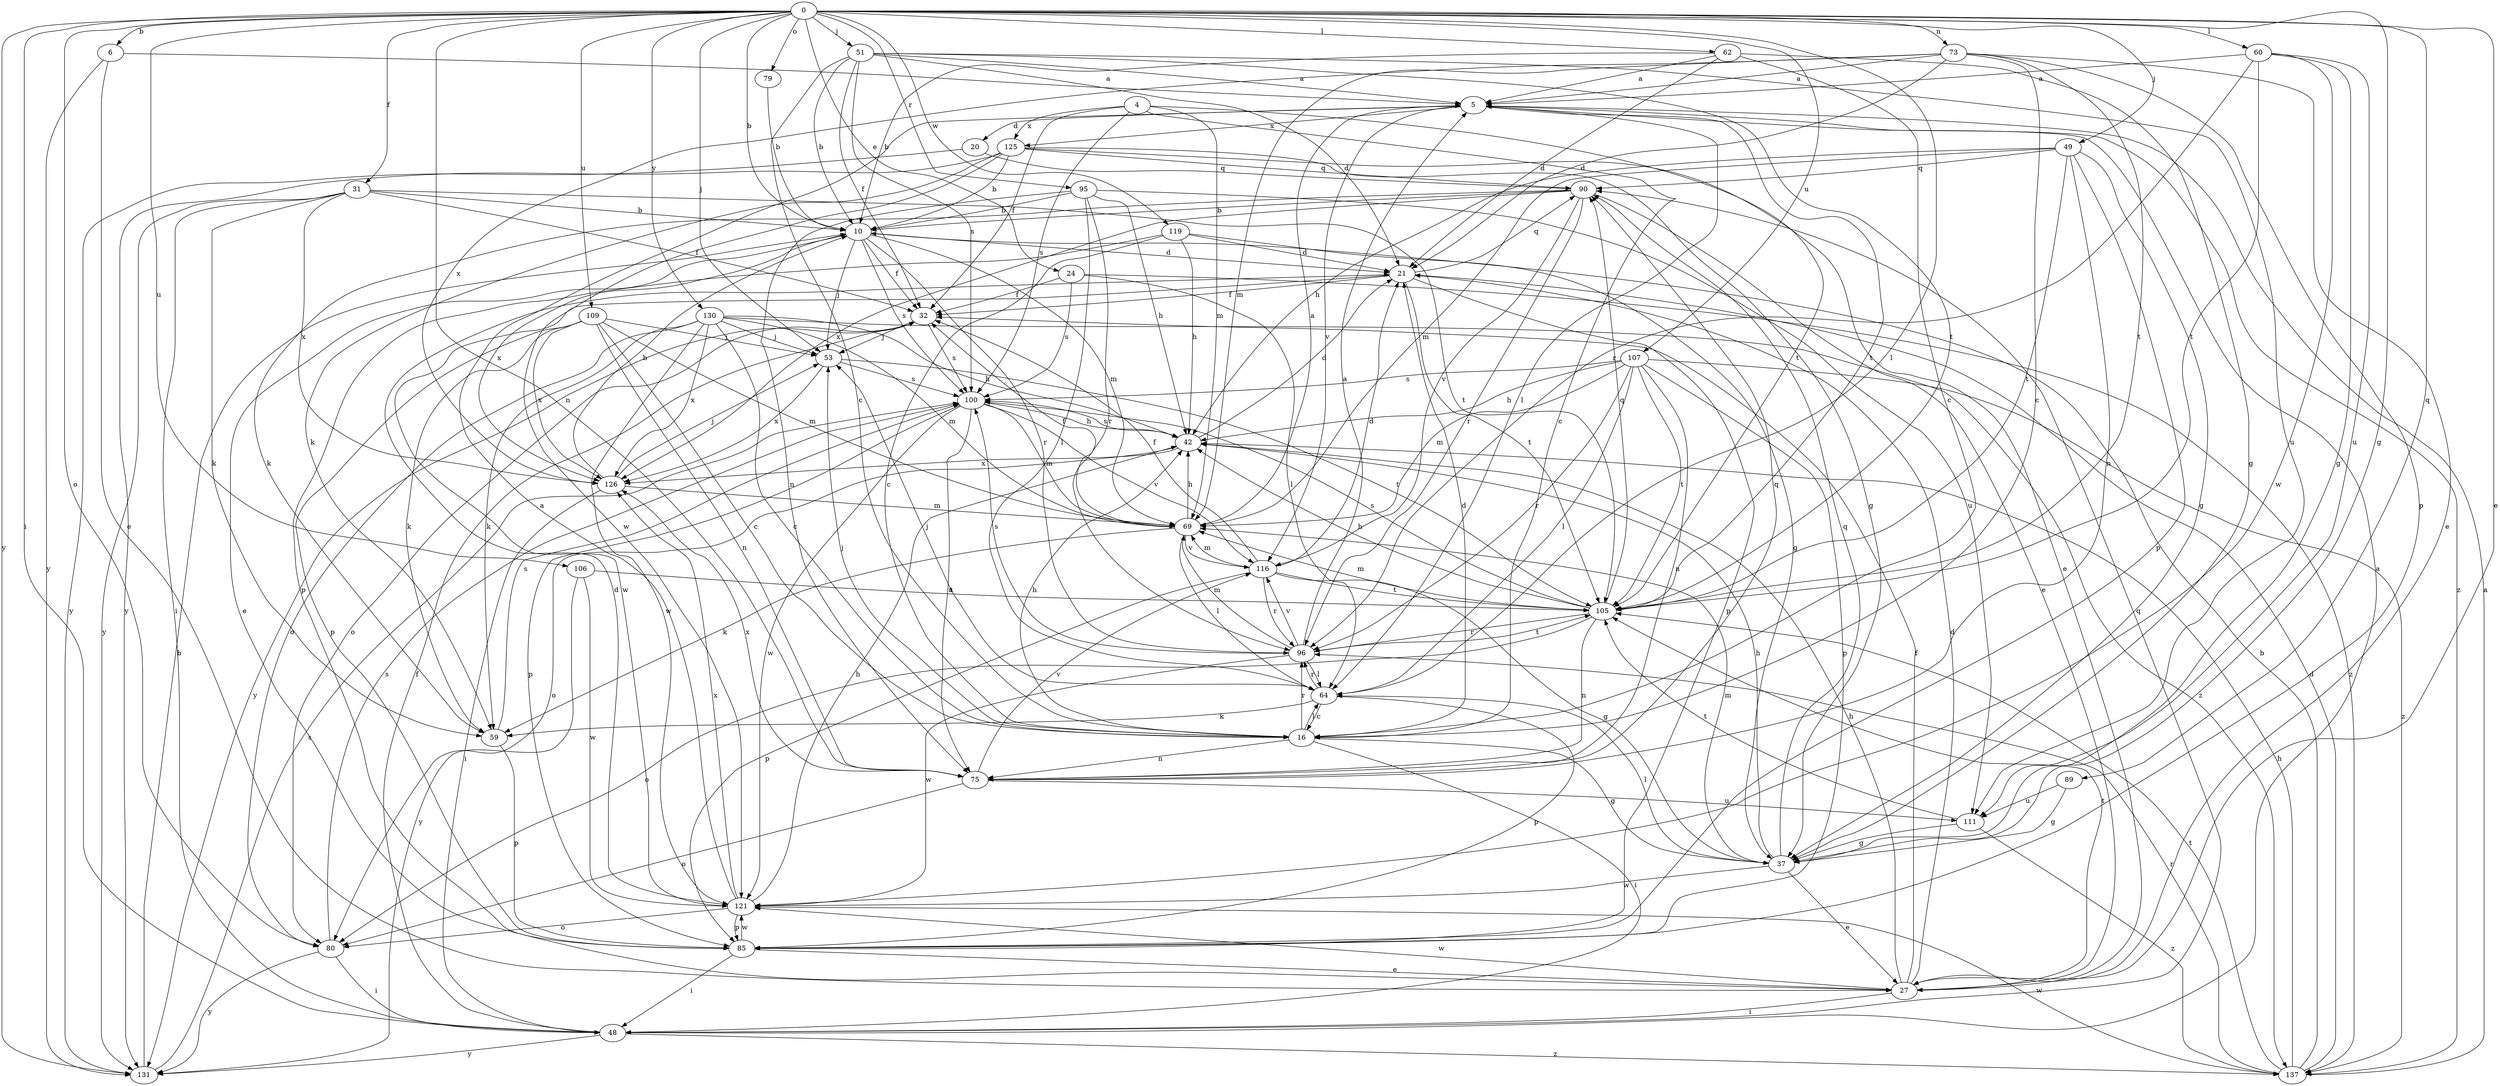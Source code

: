 strict digraph  {
0;
4;
5;
6;
10;
16;
20;
21;
24;
27;
31;
32;
37;
42;
48;
49;
51;
53;
59;
60;
62;
64;
69;
73;
75;
79;
80;
85;
89;
90;
95;
96;
100;
105;
106;
107;
109;
111;
116;
119;
121;
125;
126;
130;
131;
137;
0 -> 6  [label=b];
0 -> 10  [label=b];
0 -> 24  [label=e];
0 -> 27  [label=e];
0 -> 31  [label=f];
0 -> 37  [label=g];
0 -> 48  [label=i];
0 -> 49  [label=j];
0 -> 51  [label=j];
0 -> 53  [label=j];
0 -> 60  [label=l];
0 -> 62  [label=l];
0 -> 64  [label=l];
0 -> 73  [label=n];
0 -> 75  [label=n];
0 -> 79  [label=o];
0 -> 80  [label=o];
0 -> 89  [label=q];
0 -> 95  [label=r];
0 -> 106  [label=u];
0 -> 107  [label=u];
0 -> 109  [label=u];
0 -> 119  [label=w];
0 -> 130  [label=y];
0 -> 131  [label=y];
4 -> 16  [label=c];
4 -> 32  [label=f];
4 -> 69  [label=m];
4 -> 100  [label=s];
4 -> 105  [label=t];
4 -> 125  [label=x];
5 -> 20  [label=d];
5 -> 64  [label=l];
5 -> 105  [label=t];
5 -> 116  [label=v];
5 -> 125  [label=x];
5 -> 137  [label=z];
6 -> 5  [label=a];
6 -> 27  [label=e];
6 -> 131  [label=y];
10 -> 21  [label=d];
10 -> 27  [label=e];
10 -> 32  [label=f];
10 -> 53  [label=j];
10 -> 69  [label=m];
10 -> 96  [label=r];
10 -> 100  [label=s];
10 -> 126  [label=x];
16 -> 21  [label=d];
16 -> 37  [label=g];
16 -> 42  [label=h];
16 -> 48  [label=i];
16 -> 53  [label=j];
16 -> 64  [label=l];
16 -> 75  [label=n];
16 -> 96  [label=r];
20 -> 90  [label=q];
20 -> 131  [label=y];
21 -> 32  [label=f];
21 -> 85  [label=p];
21 -> 90  [label=q];
21 -> 105  [label=t];
21 -> 121  [label=w];
24 -> 32  [label=f];
24 -> 64  [label=l];
24 -> 100  [label=s];
24 -> 137  [label=z];
27 -> 21  [label=d];
27 -> 32  [label=f];
27 -> 42  [label=h];
27 -> 48  [label=i];
27 -> 105  [label=t];
27 -> 121  [label=w];
31 -> 10  [label=b];
31 -> 32  [label=f];
31 -> 48  [label=i];
31 -> 59  [label=k];
31 -> 105  [label=t];
31 -> 126  [label=x];
31 -> 131  [label=y];
32 -> 53  [label=j];
32 -> 80  [label=o];
32 -> 100  [label=s];
32 -> 131  [label=y];
37 -> 27  [label=e];
37 -> 42  [label=h];
37 -> 64  [label=l];
37 -> 69  [label=m];
37 -> 90  [label=q];
37 -> 121  [label=w];
42 -> 21  [label=d];
42 -> 80  [label=o];
42 -> 100  [label=s];
42 -> 126  [label=x];
48 -> 5  [label=a];
48 -> 32  [label=f];
48 -> 90  [label=q];
48 -> 131  [label=y];
48 -> 137  [label=z];
49 -> 37  [label=g];
49 -> 42  [label=h];
49 -> 69  [label=m];
49 -> 75  [label=n];
49 -> 85  [label=p];
49 -> 90  [label=q];
49 -> 105  [label=t];
51 -> 5  [label=a];
51 -> 10  [label=b];
51 -> 16  [label=c];
51 -> 21  [label=d];
51 -> 32  [label=f];
51 -> 100  [label=s];
51 -> 105  [label=t];
51 -> 111  [label=u];
53 -> 100  [label=s];
53 -> 105  [label=t];
53 -> 126  [label=x];
59 -> 85  [label=p];
59 -> 100  [label=s];
60 -> 5  [label=a];
60 -> 37  [label=g];
60 -> 96  [label=r];
60 -> 105  [label=t];
60 -> 111  [label=u];
60 -> 121  [label=w];
62 -> 5  [label=a];
62 -> 10  [label=b];
62 -> 16  [label=c];
62 -> 21  [label=d];
62 -> 37  [label=g];
64 -> 16  [label=c];
64 -> 53  [label=j];
64 -> 59  [label=k];
64 -> 85  [label=p];
64 -> 96  [label=r];
69 -> 5  [label=a];
69 -> 32  [label=f];
69 -> 42  [label=h];
69 -> 59  [label=k];
69 -> 64  [label=l];
69 -> 116  [label=v];
73 -> 5  [label=a];
73 -> 16  [label=c];
73 -> 21  [label=d];
73 -> 27  [label=e];
73 -> 69  [label=m];
73 -> 85  [label=p];
73 -> 105  [label=t];
73 -> 126  [label=x];
75 -> 80  [label=o];
75 -> 90  [label=q];
75 -> 111  [label=u];
75 -> 116  [label=v];
75 -> 126  [label=x];
79 -> 10  [label=b];
80 -> 48  [label=i];
80 -> 100  [label=s];
80 -> 131  [label=y];
85 -> 27  [label=e];
85 -> 48  [label=i];
85 -> 121  [label=w];
89 -> 37  [label=g];
89 -> 111  [label=u];
90 -> 10  [label=b];
90 -> 27  [label=e];
90 -> 59  [label=k];
90 -> 96  [label=r];
90 -> 116  [label=v];
90 -> 126  [label=x];
95 -> 10  [label=b];
95 -> 42  [label=h];
95 -> 64  [label=l];
95 -> 75  [label=n];
95 -> 96  [label=r];
95 -> 111  [label=u];
96 -> 5  [label=a];
96 -> 64  [label=l];
96 -> 69  [label=m];
96 -> 100  [label=s];
96 -> 105  [label=t];
96 -> 116  [label=v];
96 -> 121  [label=w];
100 -> 42  [label=h];
100 -> 69  [label=m];
100 -> 75  [label=n];
100 -> 85  [label=p];
100 -> 116  [label=v];
100 -> 121  [label=w];
105 -> 42  [label=h];
105 -> 69  [label=m];
105 -> 75  [label=n];
105 -> 80  [label=o];
105 -> 90  [label=q];
105 -> 96  [label=r];
105 -> 100  [label=s];
106 -> 105  [label=t];
106 -> 121  [label=w];
106 -> 131  [label=y];
107 -> 42  [label=h];
107 -> 64  [label=l];
107 -> 69  [label=m];
107 -> 75  [label=n];
107 -> 85  [label=p];
107 -> 96  [label=r];
107 -> 100  [label=s];
107 -> 105  [label=t];
107 -> 137  [label=z];
109 -> 16  [label=c];
109 -> 53  [label=j];
109 -> 59  [label=k];
109 -> 69  [label=m];
109 -> 75  [label=n];
109 -> 85  [label=p];
109 -> 126  [label=x];
111 -> 37  [label=g];
111 -> 105  [label=t];
111 -> 137  [label=z];
116 -> 21  [label=d];
116 -> 32  [label=f];
116 -> 37  [label=g];
116 -> 69  [label=m];
116 -> 85  [label=p];
116 -> 96  [label=r];
116 -> 105  [label=t];
119 -> 16  [label=c];
119 -> 21  [label=d];
119 -> 37  [label=g];
119 -> 42  [label=h];
119 -> 85  [label=p];
121 -> 5  [label=a];
121 -> 21  [label=d];
121 -> 42  [label=h];
121 -> 80  [label=o];
121 -> 85  [label=p];
121 -> 126  [label=x];
125 -> 10  [label=b];
125 -> 27  [label=e];
125 -> 37  [label=g];
125 -> 59  [label=k];
125 -> 90  [label=q];
125 -> 121  [label=w];
125 -> 131  [label=y];
126 -> 10  [label=b];
126 -> 48  [label=i];
126 -> 53  [label=j];
126 -> 69  [label=m];
130 -> 16  [label=c];
130 -> 42  [label=h];
130 -> 53  [label=j];
130 -> 59  [label=k];
130 -> 69  [label=m];
130 -> 80  [label=o];
130 -> 121  [label=w];
130 -> 126  [label=x];
130 -> 137  [label=z];
131 -> 10  [label=b];
131 -> 100  [label=s];
137 -> 5  [label=a];
137 -> 10  [label=b];
137 -> 21  [label=d];
137 -> 42  [label=h];
137 -> 96  [label=r];
137 -> 105  [label=t];
137 -> 121  [label=w];
}
